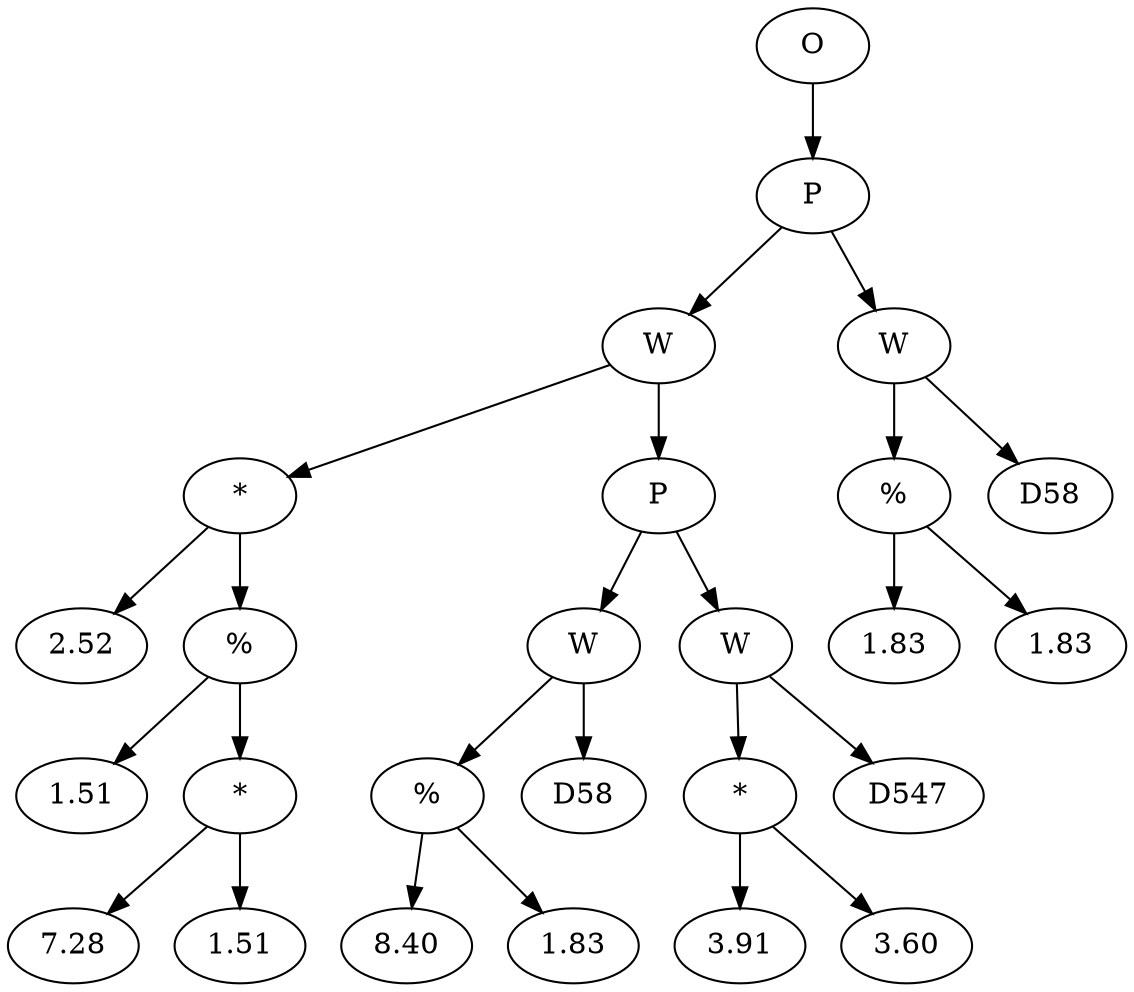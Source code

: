 // Tree
digraph {
	3215354 [label=O]
	3215355 [label=P]
	3215354 -> 3215355
	3215356 [label=W]
	3215355 -> 3215356
	3215357 [label="*"]
	3215356 -> 3215357
	3215358 [label=2.52]
	3215357 -> 3215358
	3215359 [label="%"]
	3215357 -> 3215359
	3215360 [label=1.51]
	3215359 -> 3215360
	3215361 [label="*"]
	3215359 -> 3215361
	3215362 [label=7.28]
	3215361 -> 3215362
	3215363 [label=1.51]
	3215361 -> 3215363
	3215364 [label=P]
	3215356 -> 3215364
	3215365 [label=W]
	3215364 -> 3215365
	3215366 [label="%"]
	3215365 -> 3215366
	3215367 [label=8.40]
	3215366 -> 3215367
	3215368 [label=1.83]
	3215366 -> 3215368
	3215369 [label=D58]
	3215365 -> 3215369
	3215370 [label=W]
	3215364 -> 3215370
	3215371 [label="*"]
	3215370 -> 3215371
	3215372 [label=3.91]
	3215371 -> 3215372
	3215373 [label=3.60]
	3215371 -> 3215373
	3215374 [label=D547]
	3215370 -> 3215374
	3215375 [label=W]
	3215355 -> 3215375
	3215376 [label="%"]
	3215375 -> 3215376
	3215377 [label=1.83]
	3215376 -> 3215377
	3215378 [label=1.83]
	3215376 -> 3215378
	3215379 [label=D58]
	3215375 -> 3215379
}
